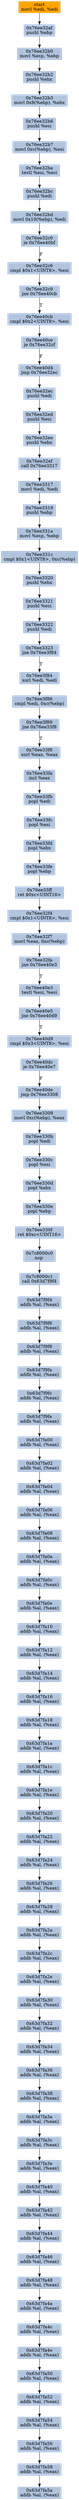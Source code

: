 digraph G {
node[shape=rectangle,style=filled,fillcolor=lightsteelblue,color=lightsteelblue]
bgcolor="transparent"
a0x76ee32admovl_edi_edi[label="start\nmovl %edi, %edi",color="lightgrey",fillcolor="orange"];
a0x76ee32afpushl_ebp[label="0x76ee32af\npushl %ebp"];
a0x76ee32b0movl_esp_ebp[label="0x76ee32b0\nmovl %esp, %ebp"];
a0x76ee32b2pushl_ebx[label="0x76ee32b2\npushl %ebx"];
a0x76ee32b3movl_0x8ebp__ebx[label="0x76ee32b3\nmovl 0x8(%ebp), %ebx"];
a0x76ee32b6pushl_esi[label="0x76ee32b6\npushl %esi"];
a0x76ee32b7movl_0xcebp__esi[label="0x76ee32b7\nmovl 0xc(%ebp), %esi"];
a0x76ee32batestl_esi_esi[label="0x76ee32ba\ntestl %esi, %esi"];
a0x76ee32bcpushl_edi[label="0x76ee32bc\npushl %edi"];
a0x76ee32bdmovl_0x10ebp__edi[label="0x76ee32bd\nmovl 0x10(%ebp), %edi"];
a0x76ee32c0je_0x76ee40bf[label="0x76ee32c0\nje 0x76ee40bf"];
a0x76ee32c6cmpl_0x1UINT8_esi[label="0x76ee32c6\ncmpl $0x1<UINT8>, %esi"];
a0x76ee32c9jne_0x76ee40cb[label="0x76ee32c9\njne 0x76ee40cb"];
a0x76ee40cbcmpl_0x2UINT8_esi[label="0x76ee40cb\ncmpl $0x2<UINT8>, %esi"];
a0x76ee40ceje_0x76ee32cf[label="0x76ee40ce\nje 0x76ee32cf"];
a0x76ee40d4jmp_0x76ee32ec[label="0x76ee40d4\njmp 0x76ee32ec"];
a0x76ee32ecpushl_edi[label="0x76ee32ec\npushl %edi"];
a0x76ee32edpushl_esi[label="0x76ee32ed\npushl %esi"];
a0x76ee32eepushl_ebx[label="0x76ee32ee\npushl %ebx"];
a0x76ee32efcall_0x76ee3317[label="0x76ee32ef\ncall 0x76ee3317"];
a0x76ee3317movl_edi_edi[label="0x76ee3317\nmovl %edi, %edi"];
a0x76ee3319pushl_ebp[label="0x76ee3319\npushl %ebp"];
a0x76ee331amovl_esp_ebp[label="0x76ee331a\nmovl %esp, %ebp"];
a0x76ee331ccmpl_0x1UINT8_0xcebp_[label="0x76ee331c\ncmpl $0x1<UINT8>, 0xc(%ebp)"];
a0x76ee3320pushl_ebx[label="0x76ee3320\npushl %ebx"];
a0x76ee3321pushl_esi[label="0x76ee3321\npushl %esi"];
a0x76ee3322pushl_edi[label="0x76ee3322\npushl %edi"];
a0x76ee3323jne_0x76ee3f84[label="0x76ee3323\njne 0x76ee3f84"];
a0x76ee3f84xorl_edi_edi[label="0x76ee3f84\nxorl %edi, %edi"];
a0x76ee3f86cmpl_edi_0xcebp_[label="0x76ee3f86\ncmpl %edi, 0xc(%ebp)"];
a0x76ee3f89jne_0x76ee33f8[label="0x76ee3f89\njne 0x76ee33f8"];
a0x76ee33f8xorl_eax_eax[label="0x76ee33f8\nxorl %eax, %eax"];
a0x76ee33faincl_eax[label="0x76ee33fa\nincl %eax"];
a0x76ee33fbpopl_edi[label="0x76ee33fb\npopl %edi"];
a0x76ee33fcpopl_esi[label="0x76ee33fc\npopl %esi"];
a0x76ee33fdpopl_ebx[label="0x76ee33fd\npopl %ebx"];
a0x76ee33fepopl_ebp[label="0x76ee33fe\npopl %ebp"];
a0x76ee33ffret_0xcUINT16[label="0x76ee33ff\nret $0xc<UINT16>"];
a0x76ee32f4cmpl_0x1UINT8_esi[label="0x76ee32f4\ncmpl $0x1<UINT8>, %esi"];
a0x76ee32f7movl_eax_0xcebp_[label="0x76ee32f7\nmovl %eax, 0xc(%ebp)"];
a0x76ee32fajne_0x76ee40e3[label="0x76ee32fa\njne 0x76ee40e3"];
a0x76ee40e3testl_esi_esi[label="0x76ee40e3\ntestl %esi, %esi"];
a0x76ee40e5jne_0x76ee40d9[label="0x76ee40e5\njne 0x76ee40d9"];
a0x76ee40d9cmpl_0x3UINT8_esi[label="0x76ee40d9\ncmpl $0x3<UINT8>, %esi"];
a0x76ee40dcje_0x76ee40e7[label="0x76ee40dc\nje 0x76ee40e7"];
a0x76ee40dejmp_0x76ee3308[label="0x76ee40de\njmp 0x76ee3308"];
a0x76ee3308movl_0xcebp__eax[label="0x76ee3308\nmovl 0xc(%ebp), %eax"];
a0x76ee330bpopl_edi[label="0x76ee330b\npopl %edi"];
a0x76ee330cpopl_esi[label="0x76ee330c\npopl %esi"];
a0x76ee330dpopl_ebx[label="0x76ee330d\npopl %ebx"];
a0x76ee330epopl_ebp[label="0x76ee330e\npopl %ebp"];
a0x76ee330fret_0xcUINT16[label="0x76ee330f\nret $0xc<UINT16>"];
a0x7c8000c0nop_[label="0x7c8000c0\nnop "];
a0x7c8000c1call_0x63d7f9f4[label="0x7c8000c1\ncall 0x63d7f9f4"];
a0x63d7f9f4addb_al_eax_[label="0x63d7f9f4\naddb %al, (%eax)"];
a0x63d7f9f6addb_al_eax_[label="0x63d7f9f6\naddb %al, (%eax)"];
a0x63d7f9f8addb_al_eax_[label="0x63d7f9f8\naddb %al, (%eax)"];
a0x63d7f9faaddb_al_eax_[label="0x63d7f9fa\naddb %al, (%eax)"];
a0x63d7f9fcaddb_al_eax_[label="0x63d7f9fc\naddb %al, (%eax)"];
a0x63d7f9feaddb_al_eax_[label="0x63d7f9fe\naddb %al, (%eax)"];
a0x63d7fa00addb_al_eax_[label="0x63d7fa00\naddb %al, (%eax)"];
a0x63d7fa02addb_al_eax_[label="0x63d7fa02\naddb %al, (%eax)"];
a0x63d7fa04addb_al_eax_[label="0x63d7fa04\naddb %al, (%eax)"];
a0x63d7fa06addb_al_eax_[label="0x63d7fa06\naddb %al, (%eax)"];
a0x63d7fa08addb_al_eax_[label="0x63d7fa08\naddb %al, (%eax)"];
a0x63d7fa0aaddb_al_eax_[label="0x63d7fa0a\naddb %al, (%eax)"];
a0x63d7fa0caddb_al_eax_[label="0x63d7fa0c\naddb %al, (%eax)"];
a0x63d7fa0eaddb_al_eax_[label="0x63d7fa0e\naddb %al, (%eax)"];
a0x63d7fa10addb_al_eax_[label="0x63d7fa10\naddb %al, (%eax)"];
a0x63d7fa12addb_al_eax_[label="0x63d7fa12\naddb %al, (%eax)"];
a0x63d7fa14addb_al_eax_[label="0x63d7fa14\naddb %al, (%eax)"];
a0x63d7fa16addb_al_eax_[label="0x63d7fa16\naddb %al, (%eax)"];
a0x63d7fa18addb_al_eax_[label="0x63d7fa18\naddb %al, (%eax)"];
a0x63d7fa1aaddb_al_eax_[label="0x63d7fa1a\naddb %al, (%eax)"];
a0x63d7fa1caddb_al_eax_[label="0x63d7fa1c\naddb %al, (%eax)"];
a0x63d7fa1eaddb_al_eax_[label="0x63d7fa1e\naddb %al, (%eax)"];
a0x63d7fa20addb_al_eax_[label="0x63d7fa20\naddb %al, (%eax)"];
a0x63d7fa22addb_al_eax_[label="0x63d7fa22\naddb %al, (%eax)"];
a0x63d7fa24addb_al_eax_[label="0x63d7fa24\naddb %al, (%eax)"];
a0x63d7fa26addb_al_eax_[label="0x63d7fa26\naddb %al, (%eax)"];
a0x63d7fa28addb_al_eax_[label="0x63d7fa28\naddb %al, (%eax)"];
a0x63d7fa2aaddb_al_eax_[label="0x63d7fa2a\naddb %al, (%eax)"];
a0x63d7fa2caddb_al_eax_[label="0x63d7fa2c\naddb %al, (%eax)"];
a0x63d7fa2eaddb_al_eax_[label="0x63d7fa2e\naddb %al, (%eax)"];
a0x63d7fa30addb_al_eax_[label="0x63d7fa30\naddb %al, (%eax)"];
a0x63d7fa32addb_al_eax_[label="0x63d7fa32\naddb %al, (%eax)"];
a0x63d7fa34addb_al_eax_[label="0x63d7fa34\naddb %al, (%eax)"];
a0x63d7fa36addb_al_eax_[label="0x63d7fa36\naddb %al, (%eax)"];
a0x63d7fa38addb_al_eax_[label="0x63d7fa38\naddb %al, (%eax)"];
a0x63d7fa3aaddb_al_eax_[label="0x63d7fa3a\naddb %al, (%eax)"];
a0x63d7fa3caddb_al_eax_[label="0x63d7fa3c\naddb %al, (%eax)"];
a0x63d7fa3eaddb_al_eax_[label="0x63d7fa3e\naddb %al, (%eax)"];
a0x63d7fa40addb_al_eax_[label="0x63d7fa40\naddb %al, (%eax)"];
a0x63d7fa42addb_al_eax_[label="0x63d7fa42\naddb %al, (%eax)"];
a0x63d7fa44addb_al_eax_[label="0x63d7fa44\naddb %al, (%eax)"];
a0x63d7fa46addb_al_eax_[label="0x63d7fa46\naddb %al, (%eax)"];
a0x63d7fa48addb_al_eax_[label="0x63d7fa48\naddb %al, (%eax)"];
a0x63d7fa4aaddb_al_eax_[label="0x63d7fa4a\naddb %al, (%eax)"];
a0x63d7fa4caddb_al_eax_[label="0x63d7fa4c\naddb %al, (%eax)"];
a0x63d7fa4eaddb_al_eax_[label="0x63d7fa4e\naddb %al, (%eax)"];
a0x63d7fa50addb_al_eax_[label="0x63d7fa50\naddb %al, (%eax)"];
a0x63d7fa52addb_al_eax_[label="0x63d7fa52\naddb %al, (%eax)"];
a0x63d7fa54addb_al_eax_[label="0x63d7fa54\naddb %al, (%eax)"];
a0x63d7fa56addb_al_eax_[label="0x63d7fa56\naddb %al, (%eax)"];
a0x63d7fa58addb_al_eax_[label="0x63d7fa58\naddb %al, (%eax)"];
a0x63d7fa5aaddb_al_eax_[label="0x63d7fa5a\naddb %al, (%eax)"];
a0x76ee32admovl_edi_edi -> a0x76ee32afpushl_ebp [color="#000000"];
a0x76ee32afpushl_ebp -> a0x76ee32b0movl_esp_ebp [color="#000000"];
a0x76ee32b0movl_esp_ebp -> a0x76ee32b2pushl_ebx [color="#000000"];
a0x76ee32b2pushl_ebx -> a0x76ee32b3movl_0x8ebp__ebx [color="#000000"];
a0x76ee32b3movl_0x8ebp__ebx -> a0x76ee32b6pushl_esi [color="#000000"];
a0x76ee32b6pushl_esi -> a0x76ee32b7movl_0xcebp__esi [color="#000000"];
a0x76ee32b7movl_0xcebp__esi -> a0x76ee32batestl_esi_esi [color="#000000"];
a0x76ee32batestl_esi_esi -> a0x76ee32bcpushl_edi [color="#000000"];
a0x76ee32bcpushl_edi -> a0x76ee32bdmovl_0x10ebp__edi [color="#000000"];
a0x76ee32bdmovl_0x10ebp__edi -> a0x76ee32c0je_0x76ee40bf [color="#000000"];
a0x76ee32c0je_0x76ee40bf -> a0x76ee32c6cmpl_0x1UINT8_esi [color="#000000",label="F"];
a0x76ee32c6cmpl_0x1UINT8_esi -> a0x76ee32c9jne_0x76ee40cb [color="#000000"];
a0x76ee32c9jne_0x76ee40cb -> a0x76ee40cbcmpl_0x2UINT8_esi [color="#000000",label="T"];
a0x76ee40cbcmpl_0x2UINT8_esi -> a0x76ee40ceje_0x76ee32cf [color="#000000"];
a0x76ee40ceje_0x76ee32cf -> a0x76ee40d4jmp_0x76ee32ec [color="#000000",label="F"];
a0x76ee40d4jmp_0x76ee32ec -> a0x76ee32ecpushl_edi [color="#000000"];
a0x76ee32ecpushl_edi -> a0x76ee32edpushl_esi [color="#000000"];
a0x76ee32edpushl_esi -> a0x76ee32eepushl_ebx [color="#000000"];
a0x76ee32eepushl_ebx -> a0x76ee32efcall_0x76ee3317 [color="#000000"];
a0x76ee32efcall_0x76ee3317 -> a0x76ee3317movl_edi_edi [color="#000000"];
a0x76ee3317movl_edi_edi -> a0x76ee3319pushl_ebp [color="#000000"];
a0x76ee3319pushl_ebp -> a0x76ee331amovl_esp_ebp [color="#000000"];
a0x76ee331amovl_esp_ebp -> a0x76ee331ccmpl_0x1UINT8_0xcebp_ [color="#000000"];
a0x76ee331ccmpl_0x1UINT8_0xcebp_ -> a0x76ee3320pushl_ebx [color="#000000"];
a0x76ee3320pushl_ebx -> a0x76ee3321pushl_esi [color="#000000"];
a0x76ee3321pushl_esi -> a0x76ee3322pushl_edi [color="#000000"];
a0x76ee3322pushl_edi -> a0x76ee3323jne_0x76ee3f84 [color="#000000"];
a0x76ee3323jne_0x76ee3f84 -> a0x76ee3f84xorl_edi_edi [color="#000000",label="T"];
a0x76ee3f84xorl_edi_edi -> a0x76ee3f86cmpl_edi_0xcebp_ [color="#000000"];
a0x76ee3f86cmpl_edi_0xcebp_ -> a0x76ee3f89jne_0x76ee33f8 [color="#000000"];
a0x76ee3f89jne_0x76ee33f8 -> a0x76ee33f8xorl_eax_eax [color="#000000",label="T"];
a0x76ee33f8xorl_eax_eax -> a0x76ee33faincl_eax [color="#000000"];
a0x76ee33faincl_eax -> a0x76ee33fbpopl_edi [color="#000000"];
a0x76ee33fbpopl_edi -> a0x76ee33fcpopl_esi [color="#000000"];
a0x76ee33fcpopl_esi -> a0x76ee33fdpopl_ebx [color="#000000"];
a0x76ee33fdpopl_ebx -> a0x76ee33fepopl_ebp [color="#000000"];
a0x76ee33fepopl_ebp -> a0x76ee33ffret_0xcUINT16 [color="#000000"];
a0x76ee33ffret_0xcUINT16 -> a0x76ee32f4cmpl_0x1UINT8_esi [color="#000000"];
a0x76ee32f4cmpl_0x1UINT8_esi -> a0x76ee32f7movl_eax_0xcebp_ [color="#000000"];
a0x76ee32f7movl_eax_0xcebp_ -> a0x76ee32fajne_0x76ee40e3 [color="#000000"];
a0x76ee32fajne_0x76ee40e3 -> a0x76ee40e3testl_esi_esi [color="#000000",label="T"];
a0x76ee40e3testl_esi_esi -> a0x76ee40e5jne_0x76ee40d9 [color="#000000"];
a0x76ee40e5jne_0x76ee40d9 -> a0x76ee40d9cmpl_0x3UINT8_esi [color="#000000",label="T"];
a0x76ee40d9cmpl_0x3UINT8_esi -> a0x76ee40dcje_0x76ee40e7 [color="#000000"];
a0x76ee40dcje_0x76ee40e7 -> a0x76ee40dejmp_0x76ee3308 [color="#000000",label="F"];
a0x76ee40dejmp_0x76ee3308 -> a0x76ee3308movl_0xcebp__eax [color="#000000"];
a0x76ee3308movl_0xcebp__eax -> a0x76ee330bpopl_edi [color="#000000"];
a0x76ee330bpopl_edi -> a0x76ee330cpopl_esi [color="#000000"];
a0x76ee330cpopl_esi -> a0x76ee330dpopl_ebx [color="#000000"];
a0x76ee330dpopl_ebx -> a0x76ee330epopl_ebp [color="#000000"];
a0x76ee330epopl_ebp -> a0x76ee330fret_0xcUINT16 [color="#000000"];
a0x76ee330fret_0xcUINT16 -> a0x7c8000c0nop_ [color="#000000"];
a0x7c8000c0nop_ -> a0x7c8000c1call_0x63d7f9f4 [color="#000000"];
a0x7c8000c1call_0x63d7f9f4 -> a0x63d7f9f4addb_al_eax_ [color="#000000"];
a0x63d7f9f4addb_al_eax_ -> a0x63d7f9f6addb_al_eax_ [color="#000000"];
a0x63d7f9f6addb_al_eax_ -> a0x63d7f9f8addb_al_eax_ [color="#000000"];
a0x63d7f9f8addb_al_eax_ -> a0x63d7f9faaddb_al_eax_ [color="#000000"];
a0x63d7f9faaddb_al_eax_ -> a0x63d7f9fcaddb_al_eax_ [color="#000000"];
a0x63d7f9fcaddb_al_eax_ -> a0x63d7f9feaddb_al_eax_ [color="#000000"];
a0x63d7f9feaddb_al_eax_ -> a0x63d7fa00addb_al_eax_ [color="#000000"];
a0x63d7fa00addb_al_eax_ -> a0x63d7fa02addb_al_eax_ [color="#000000"];
a0x63d7fa02addb_al_eax_ -> a0x63d7fa04addb_al_eax_ [color="#000000"];
a0x63d7fa04addb_al_eax_ -> a0x63d7fa06addb_al_eax_ [color="#000000"];
a0x63d7fa06addb_al_eax_ -> a0x63d7fa08addb_al_eax_ [color="#000000"];
a0x63d7fa08addb_al_eax_ -> a0x63d7fa0aaddb_al_eax_ [color="#000000"];
a0x63d7fa0aaddb_al_eax_ -> a0x63d7fa0caddb_al_eax_ [color="#000000"];
a0x63d7fa0caddb_al_eax_ -> a0x63d7fa0eaddb_al_eax_ [color="#000000"];
a0x63d7fa0eaddb_al_eax_ -> a0x63d7fa10addb_al_eax_ [color="#000000"];
a0x63d7fa10addb_al_eax_ -> a0x63d7fa12addb_al_eax_ [color="#000000"];
a0x63d7fa12addb_al_eax_ -> a0x63d7fa14addb_al_eax_ [color="#000000"];
a0x63d7fa14addb_al_eax_ -> a0x63d7fa16addb_al_eax_ [color="#000000"];
a0x63d7fa16addb_al_eax_ -> a0x63d7fa18addb_al_eax_ [color="#000000"];
a0x63d7fa18addb_al_eax_ -> a0x63d7fa1aaddb_al_eax_ [color="#000000"];
a0x63d7fa1aaddb_al_eax_ -> a0x63d7fa1caddb_al_eax_ [color="#000000"];
a0x63d7fa1caddb_al_eax_ -> a0x63d7fa1eaddb_al_eax_ [color="#000000"];
a0x63d7fa1eaddb_al_eax_ -> a0x63d7fa20addb_al_eax_ [color="#000000"];
a0x63d7fa20addb_al_eax_ -> a0x63d7fa22addb_al_eax_ [color="#000000"];
a0x63d7fa22addb_al_eax_ -> a0x63d7fa24addb_al_eax_ [color="#000000"];
a0x63d7fa24addb_al_eax_ -> a0x63d7fa26addb_al_eax_ [color="#000000"];
a0x63d7fa26addb_al_eax_ -> a0x63d7fa28addb_al_eax_ [color="#000000"];
a0x63d7fa28addb_al_eax_ -> a0x63d7fa2aaddb_al_eax_ [color="#000000"];
a0x63d7fa2aaddb_al_eax_ -> a0x63d7fa2caddb_al_eax_ [color="#000000"];
a0x63d7fa2caddb_al_eax_ -> a0x63d7fa2eaddb_al_eax_ [color="#000000"];
a0x63d7fa2eaddb_al_eax_ -> a0x63d7fa30addb_al_eax_ [color="#000000"];
a0x63d7fa30addb_al_eax_ -> a0x63d7fa32addb_al_eax_ [color="#000000"];
a0x63d7fa32addb_al_eax_ -> a0x63d7fa34addb_al_eax_ [color="#000000"];
a0x63d7fa34addb_al_eax_ -> a0x63d7fa36addb_al_eax_ [color="#000000"];
a0x63d7fa36addb_al_eax_ -> a0x63d7fa38addb_al_eax_ [color="#000000"];
a0x63d7fa38addb_al_eax_ -> a0x63d7fa3aaddb_al_eax_ [color="#000000"];
a0x63d7fa3aaddb_al_eax_ -> a0x63d7fa3caddb_al_eax_ [color="#000000"];
a0x63d7fa3caddb_al_eax_ -> a0x63d7fa3eaddb_al_eax_ [color="#000000"];
a0x63d7fa3eaddb_al_eax_ -> a0x63d7fa40addb_al_eax_ [color="#000000"];
a0x63d7fa40addb_al_eax_ -> a0x63d7fa42addb_al_eax_ [color="#000000"];
a0x63d7fa42addb_al_eax_ -> a0x63d7fa44addb_al_eax_ [color="#000000"];
a0x63d7fa44addb_al_eax_ -> a0x63d7fa46addb_al_eax_ [color="#000000"];
a0x63d7fa46addb_al_eax_ -> a0x63d7fa48addb_al_eax_ [color="#000000"];
a0x63d7fa48addb_al_eax_ -> a0x63d7fa4aaddb_al_eax_ [color="#000000"];
a0x63d7fa4aaddb_al_eax_ -> a0x63d7fa4caddb_al_eax_ [color="#000000"];
a0x63d7fa4caddb_al_eax_ -> a0x63d7fa4eaddb_al_eax_ [color="#000000"];
a0x63d7fa4eaddb_al_eax_ -> a0x63d7fa50addb_al_eax_ [color="#000000"];
a0x63d7fa50addb_al_eax_ -> a0x63d7fa52addb_al_eax_ [color="#000000"];
a0x63d7fa52addb_al_eax_ -> a0x63d7fa54addb_al_eax_ [color="#000000"];
a0x63d7fa54addb_al_eax_ -> a0x63d7fa56addb_al_eax_ [color="#000000"];
a0x63d7fa56addb_al_eax_ -> a0x63d7fa58addb_al_eax_ [color="#000000"];
a0x63d7fa58addb_al_eax_ -> a0x63d7fa5aaddb_al_eax_ [color="#000000"];
}
